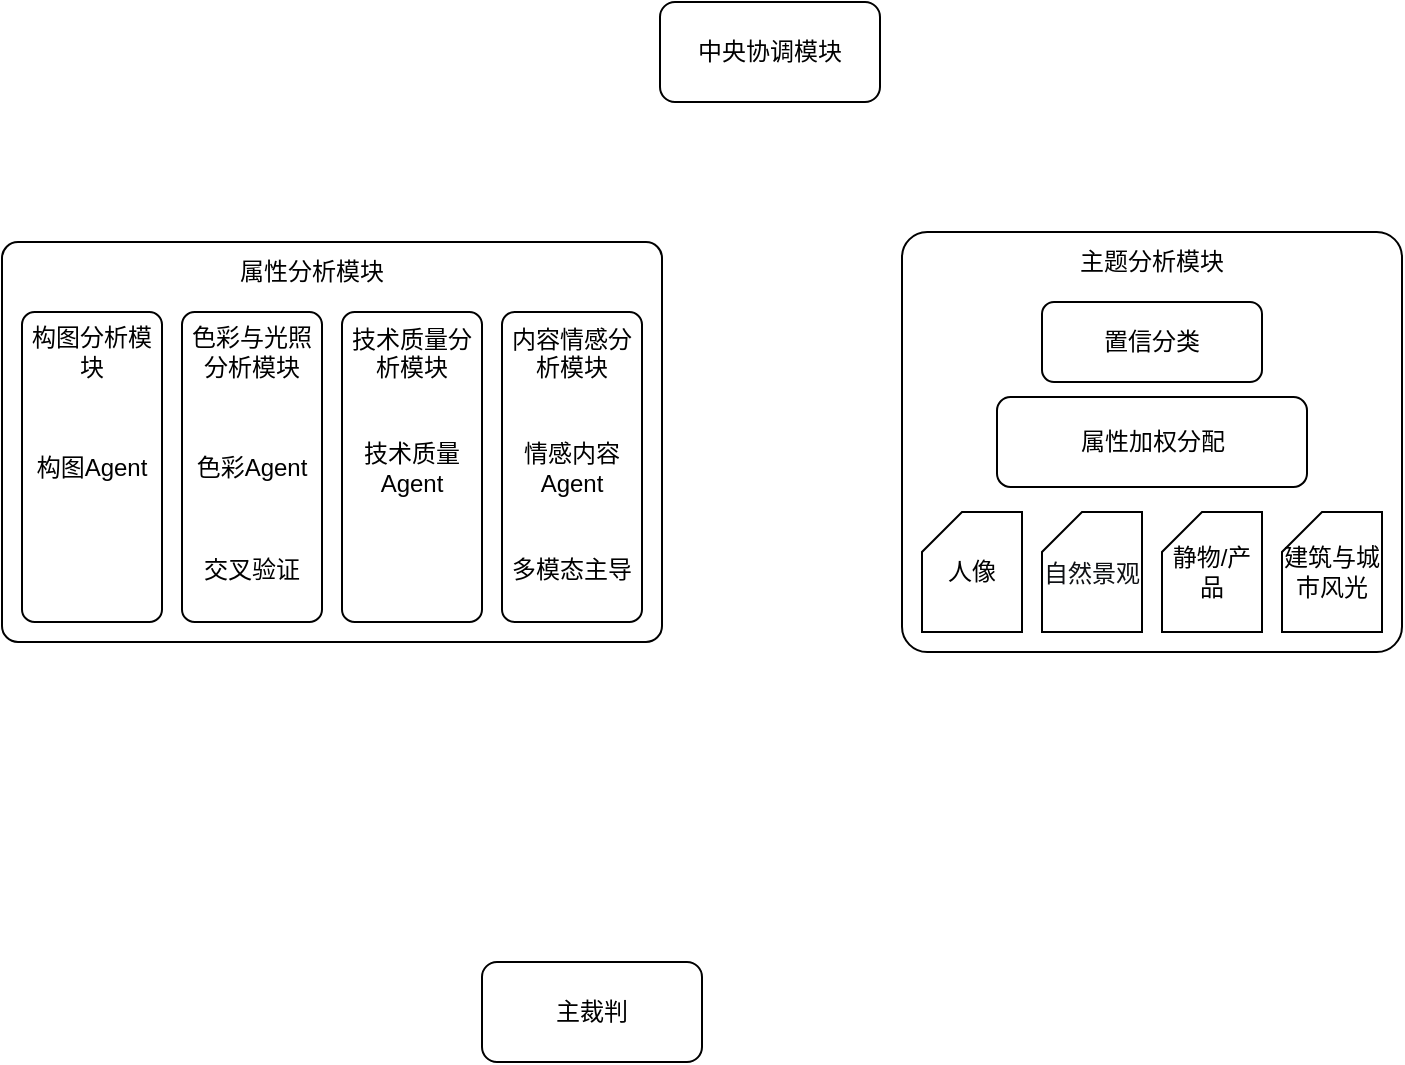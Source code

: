 <mxfile version="28.2.7">
  <diagram name="第 1 页" id="Exd2TtqdrU86Paezg1TP">
    <mxGraphModel dx="1426" dy="751" grid="1" gridSize="10" guides="1" tooltips="1" connect="1" arrows="1" fold="1" page="1" pageScale="1" pageWidth="827" pageHeight="1169" math="0" shadow="0">
      <root>
        <mxCell id="0" />
        <mxCell id="1" parent="0" />
        <mxCell id="7KNt1Nz7WH9jpkUwbXel-1" value="中央协调模块" style="rounded=1;whiteSpace=wrap;html=1;" vertex="1" parent="1">
          <mxGeometry x="359" y="190" width="110" height="50" as="geometry" />
        </mxCell>
        <mxCell id="7KNt1Nz7WH9jpkUwbXel-2" value="主裁判" style="rounded=1;whiteSpace=wrap;html=1;" vertex="1" parent="1">
          <mxGeometry x="270" y="670" width="110" height="50" as="geometry" />
        </mxCell>
        <mxCell id="7KNt1Nz7WH9jpkUwbXel-3" value="" style="rounded=1;whiteSpace=wrap;html=1;arcSize=4;" vertex="1" parent="1">
          <mxGeometry x="30" y="310" width="330" height="200" as="geometry" />
        </mxCell>
        <mxCell id="7KNt1Nz7WH9jpkUwbXel-6" value="构图Agent" style="rounded=1;whiteSpace=wrap;html=1;arcSize=9;" vertex="1" parent="1">
          <mxGeometry x="40" y="345" width="70" height="155" as="geometry" />
        </mxCell>
        <mxCell id="7KNt1Nz7WH9jpkUwbXel-7" value="" style="rounded=1;whiteSpace=wrap;html=1;arcSize=6;" vertex="1" parent="1">
          <mxGeometry x="480" y="305" width="250" height="210" as="geometry" />
        </mxCell>
        <mxCell id="7KNt1Nz7WH9jpkUwbXel-9" value="人像" style="shape=card;whiteSpace=wrap;html=1;size=20;" vertex="1" parent="1">
          <mxGeometry x="490" y="445" width="50" height="60" as="geometry" />
        </mxCell>
        <mxCell id="7KNt1Nz7WH9jpkUwbXel-10" value="&lt;h4 style=&quot;font-variant-numeric: normal; font-variant-east-asian: normal; font-variant-alternates: normal; font-size-adjust: none; font-kerning: auto; font-optical-sizing: auto; font-feature-settings: normal; font-variation-settings: normal; font-variant-position: normal; font-variant-emoji: normal; font-stretch: normal; line-height: 28px; font-family: quote-cjk-patch, Inter, system-ui, -apple-system, BlinkMacSystemFont, &amp;quot;Segoe UI&amp;quot;, Roboto, Oxygen, Ubuntu, Cantarell, &amp;quot;Open Sans&amp;quot;, &amp;quot;Helvetica Neue&amp;quot;, sans-serif; margin: 16px 0px; color: rgb(15, 17, 21); text-align: start;&quot;&gt;&lt;span style=&quot;font-weight: normal;&quot;&gt;&lt;font style=&quot;line-height: 120%;&quot;&gt;自然景观&lt;/font&gt;&lt;/span&gt;&lt;/h4&gt;" style="shape=card;whiteSpace=wrap;html=1;size=20;" vertex="1" parent="1">
          <mxGeometry x="550" y="445" width="50" height="60" as="geometry" />
        </mxCell>
        <mxCell id="7KNt1Nz7WH9jpkUwbXel-11" value="静物/产品" style="shape=card;whiteSpace=wrap;html=1;size=20;" vertex="1" parent="1">
          <mxGeometry x="610" y="445" width="50" height="60" as="geometry" />
        </mxCell>
        <mxCell id="7KNt1Nz7WH9jpkUwbXel-12" value="建筑与城市风光" style="shape=card;whiteSpace=wrap;html=1;size=20;" vertex="1" parent="1">
          <mxGeometry x="670" y="445" width="50" height="60" as="geometry" />
        </mxCell>
        <mxCell id="7KNt1Nz7WH9jpkUwbXel-14" value="置信分类" style="rounded=1;whiteSpace=wrap;html=1;" vertex="1" parent="1">
          <mxGeometry x="550" y="340" width="110" height="40" as="geometry" />
        </mxCell>
        <mxCell id="7KNt1Nz7WH9jpkUwbXel-15" value="属性加权分配" style="rounded=1;whiteSpace=wrap;html=1;" vertex="1" parent="1">
          <mxGeometry x="527.5" y="387.5" width="155" height="45" as="geometry" />
        </mxCell>
        <mxCell id="7KNt1Nz7WH9jpkUwbXel-16" value="构图分析模块" style="text;html=1;whiteSpace=wrap;strokeColor=none;fillColor=none;align=center;verticalAlign=middle;rounded=0;" vertex="1" parent="1">
          <mxGeometry x="40" y="350" width="70" height="30" as="geometry" />
        </mxCell>
        <mxCell id="7KNt1Nz7WH9jpkUwbXel-17" value="属性分析模块" style="text;html=1;whiteSpace=wrap;strokeColor=none;fillColor=none;align=center;verticalAlign=middle;rounded=0;" vertex="1" parent="1">
          <mxGeometry x="30" y="310" width="310" height="30" as="geometry" />
        </mxCell>
        <mxCell id="7KNt1Nz7WH9jpkUwbXel-18" value="主题分析模块" style="text;html=1;whiteSpace=wrap;strokeColor=none;fillColor=none;align=center;verticalAlign=middle;rounded=0;" vertex="1" parent="1">
          <mxGeometry x="480" y="305" width="250" height="30" as="geometry" />
        </mxCell>
        <mxCell id="7KNt1Nz7WH9jpkUwbXel-19" value="色彩Agent" style="rounded=1;whiteSpace=wrap;html=1;arcSize=9;" vertex="1" parent="1">
          <mxGeometry x="120" y="345" width="70" height="155" as="geometry" />
        </mxCell>
        <mxCell id="7KNt1Nz7WH9jpkUwbXel-20" value="色彩与光照分析模块" style="text;html=1;whiteSpace=wrap;strokeColor=none;fillColor=none;align=center;verticalAlign=middle;rounded=0;" vertex="1" parent="1">
          <mxGeometry x="120" y="350" width="70" height="30" as="geometry" />
        </mxCell>
        <mxCell id="7KNt1Nz7WH9jpkUwbXel-23" value="技术质量Agent" style="rounded=1;whiteSpace=wrap;html=1;arcSize=9;" vertex="1" parent="1">
          <mxGeometry x="200" y="345" width="70" height="155" as="geometry" />
        </mxCell>
        <mxCell id="7KNt1Nz7WH9jpkUwbXel-22" value="技术质量分析模块" style="text;whiteSpace=wrap;align=center;" vertex="1" parent="1">
          <mxGeometry x="200" y="345" width="70" height="40" as="geometry" />
        </mxCell>
        <mxCell id="7KNt1Nz7WH9jpkUwbXel-33" value="情感内容Agent" style="rounded=1;whiteSpace=wrap;html=1;arcSize=9;" vertex="1" parent="1">
          <mxGeometry x="280" y="345" width="70" height="155" as="geometry" />
        </mxCell>
        <mxCell id="7KNt1Nz7WH9jpkUwbXel-34" value="内容情感分析模块" style="text;whiteSpace=wrap;align=center;" vertex="1" parent="1">
          <mxGeometry x="280" y="345" width="70" height="40" as="geometry" />
        </mxCell>
        <mxCell id="7KNt1Nz7WH9jpkUwbXel-36" value="多模态主导" style="text;whiteSpace=wrap;align=center;" vertex="1" parent="1">
          <mxGeometry x="280" y="460" width="70" height="40" as="geometry" />
        </mxCell>
        <mxCell id="7KNt1Nz7WH9jpkUwbXel-38" value="交叉验证" style="text;whiteSpace=wrap;align=center;" vertex="1" parent="1">
          <mxGeometry x="120" y="460" width="70" height="40" as="geometry" />
        </mxCell>
      </root>
    </mxGraphModel>
  </diagram>
</mxfile>
